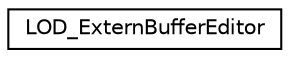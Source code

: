 digraph G
{
  edge [fontname="Helvetica",fontsize="10",labelfontname="Helvetica",labelfontsize="10"];
  node [fontname="Helvetica",fontsize="10",shape=record];
  rankdir=LR;
  Node1 [label="LOD_ExternBufferEditor",height=0.2,width=0.4,color="black", fillcolor="white", style="filled",URL="$d1/dcb/classLOD__ExternBufferEditor.html"];
}
